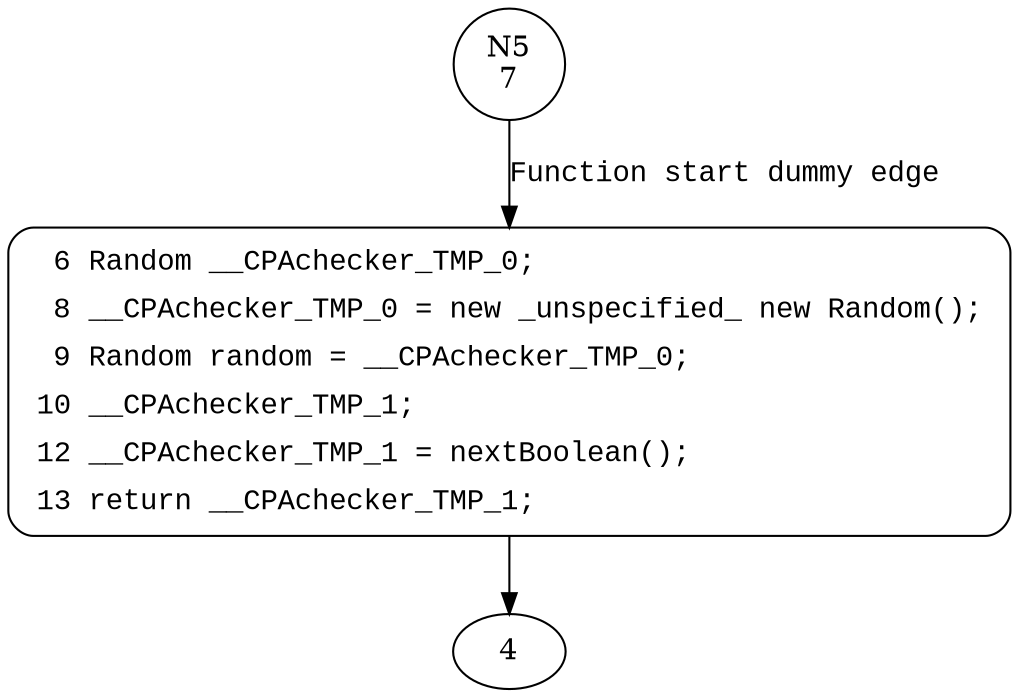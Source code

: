 digraph Main_getBoolean {
5 [shape="circle" label="N5\n7"]
6 [shape="circle" label="N6\n6"]
6 [style="filled,bold" penwidth="1" fillcolor="white" fontname="Courier New" shape="Mrecord" label=<<table border="0" cellborder="0" cellpadding="3" bgcolor="white"><tr><td align="right">6</td><td align="left">Random __CPAchecker_TMP_0;</td></tr><tr><td align="right">8</td><td align="left">__CPAchecker_TMP_0 = new _unspecified_ new Random();</td></tr><tr><td align="right">9</td><td align="left">Random random = __CPAchecker_TMP_0;</td></tr><tr><td align="right">10</td><td align="left">__CPAchecker_TMP_1;</td></tr><tr><td align="right">12</td><td align="left">__CPAchecker_TMP_1 = nextBoolean();</td></tr><tr><td align="right">13</td><td align="left">return __CPAchecker_TMP_1;</td></tr></table>>]
6 -> 4[label=""]
5 -> 6 [label="Function start dummy edge" fontname="Courier New"]
}